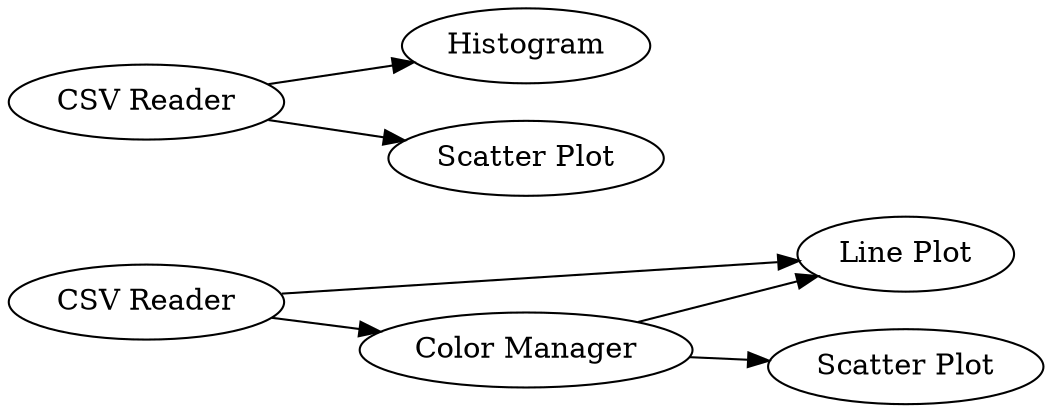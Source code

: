digraph {
	4 -> 7
	5 -> 4
	4 -> 6
	5 -> 7
	1 -> 2
	1 -> 3
	5 [label="CSV Reader"]
	1 [label="CSV Reader"]
	7 [label="Line Plot"]
	4 [label="Color Manager"]
	6 [label="Scatter Plot"]
	3 [label="Scatter Plot"]
	2 [label=Histogram]
	rankdir=LR
}
